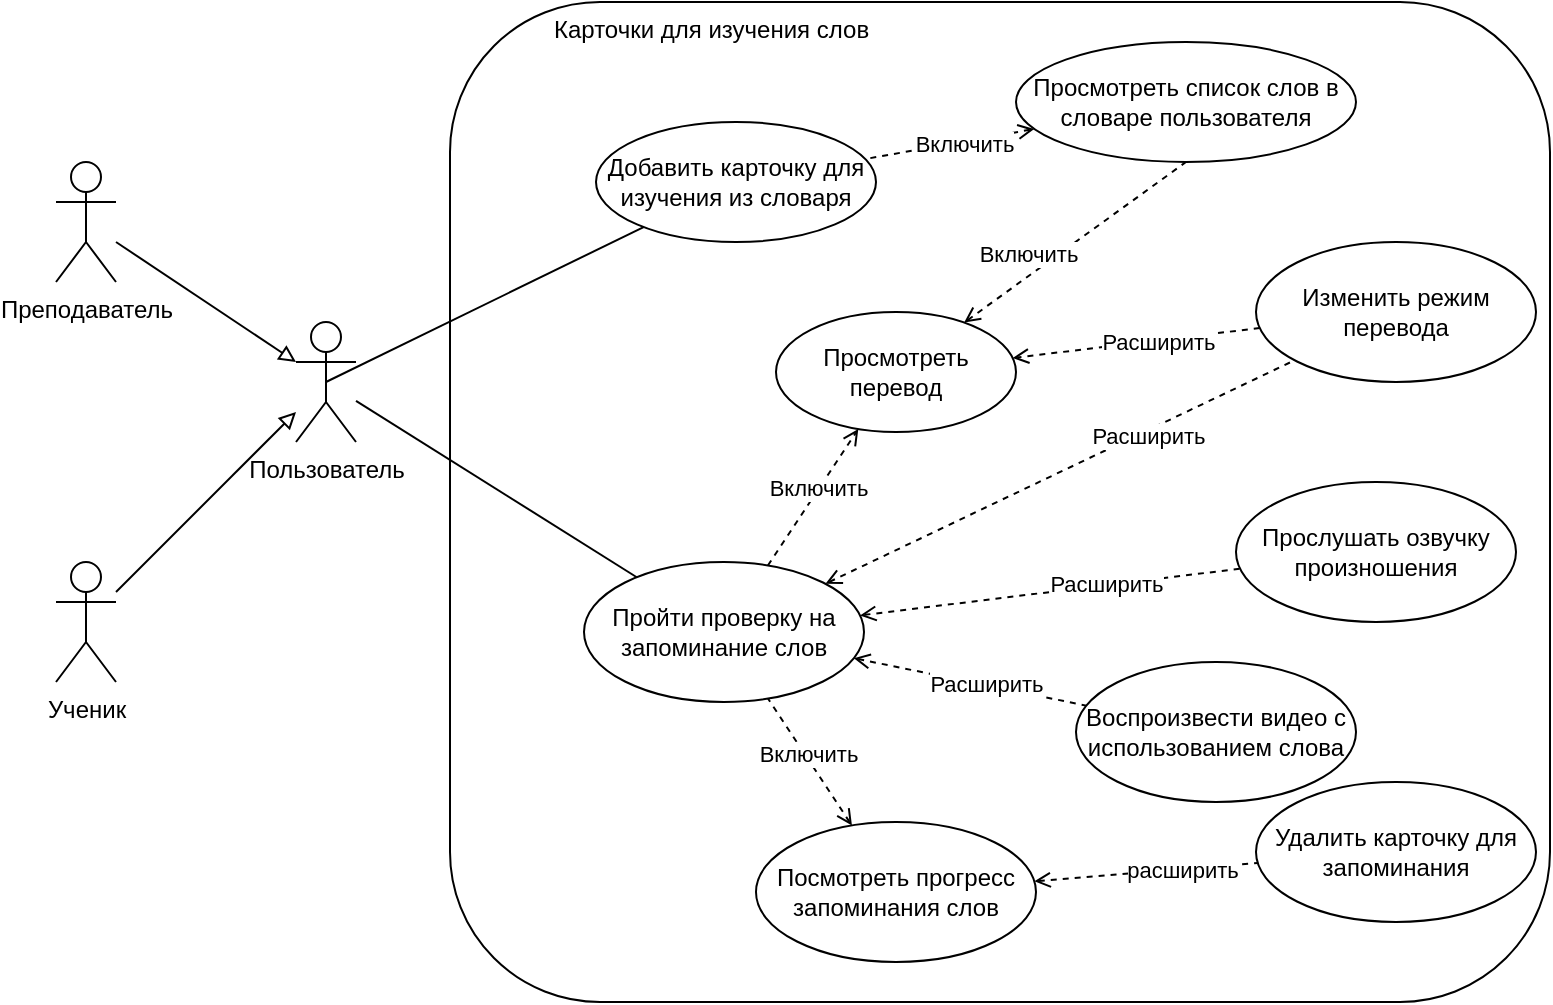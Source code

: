 <mxfile version="20.3.0" type="google"><diagram id="5x5t9FQ26QXwCTEmWixr" name="Карточки"><mxGraphModel grid="1" page="1" gridSize="10" guides="1" tooltips="1" connect="1" arrows="1" fold="1" pageScale="1" pageWidth="827" pageHeight="1169" math="0" shadow="0"><root><mxCell id="0"/><mxCell id="1" parent="0"/><mxCell id="w2-jbVS73yx6cnZRURXD-12" value="Карточки для изучения слов" style="rounded=1;whiteSpace=wrap;html=1;fillColor=none;verticalAlign=top;align=left;spacingLeft=50;" vertex="1" parent="1"><mxGeometry x="277" width="550" height="500" as="geometry"/></mxCell><mxCell id="w2-jbVS73yx6cnZRURXD-1" value="Пользователь" style="shape=umlActor;verticalLabelPosition=bottom;verticalAlign=top;html=1;outlineConnect=0;" vertex="1" parent="1"><mxGeometry x="200" y="160" width="30" height="60" as="geometry"/></mxCell><mxCell id="w2-jbVS73yx6cnZRURXD-2" value="Добавить карточку для изучения из словаря" style="ellipse;whiteSpace=wrap;html=1;verticalAlign=middle;labelPosition=center;verticalLabelPosition=middle;align=center;" vertex="1" parent="1"><mxGeometry x="350" y="60" width="140" height="60" as="geometry"/></mxCell><mxCell id="w2-jbVS73yx6cnZRURXD-6" value="Преподаватель" style="shape=umlActor;verticalLabelPosition=bottom;verticalAlign=top;html=1;outlineConnect=0;" vertex="1" parent="1"><mxGeometry x="80" y="80" width="30" height="60" as="geometry"/></mxCell><mxCell id="w2-jbVS73yx6cnZRURXD-7" value="Ученик" style="shape=umlActor;verticalLabelPosition=bottom;verticalAlign=top;html=1;outlineConnect=0;" vertex="1" parent="1"><mxGeometry x="80" y="280" width="30" height="60" as="geometry"/></mxCell><mxCell id="w2-jbVS73yx6cnZRURXD-8" value="" style="endArrow=none;html=1;rounded=0;endSize=1;endFill=0;startArrow=block;startFill=0;" edge="1" parent="1" source="w2-jbVS73yx6cnZRURXD-1" target="w2-jbVS73yx6cnZRURXD-6"><mxGeometry width="50" height="50" relative="1" as="geometry"><mxPoint x="150" y="180" as="sourcePoint"/><mxPoint x="200" y="130" as="targetPoint"/></mxGeometry></mxCell><mxCell id="w2-jbVS73yx6cnZRURXD-9" value="" style="endArrow=block;html=1;rounded=0;endSize=6;startArrow=none;startFill=0;endFill=0;" edge="1" parent="1" source="w2-jbVS73yx6cnZRURXD-7" target="w2-jbVS73yx6cnZRURXD-1"><mxGeometry width="50" height="50" relative="1" as="geometry"><mxPoint x="130" y="310" as="sourcePoint"/><mxPoint x="180" y="260" as="targetPoint"/></mxGeometry></mxCell><mxCell id="w2-jbVS73yx6cnZRURXD-10" value="Пройти проверку на запоминание слов" style="ellipse;whiteSpace=wrap;html=1;" vertex="1" parent="1"><mxGeometry x="344" y="280" width="140" height="70" as="geometry"/></mxCell><mxCell id="w2-jbVS73yx6cnZRURXD-11" value="" style="endArrow=none;html=1;rounded=0;endSize=6;exitX=0.5;exitY=0.5;exitDx=0;exitDy=0;exitPerimeter=0;" edge="1" parent="1" source="w2-jbVS73yx6cnZRURXD-1" target="w2-jbVS73yx6cnZRURXD-2"><mxGeometry width="50" height="50" relative="1" as="geometry"><mxPoint x="320" y="170" as="sourcePoint"/><mxPoint x="220" y="40" as="targetPoint"/></mxGeometry></mxCell><mxCell id="w2-jbVS73yx6cnZRURXD-15" value="Просмотреть список слов в словаре пользователя" style="ellipse;whiteSpace=wrap;html=1;verticalAlign=middle;labelPosition=center;verticalLabelPosition=middle;align=center;" vertex="1" parent="1"><mxGeometry x="560" y="20" width="170" height="60" as="geometry"/></mxCell><mxCell id="w2-jbVS73yx6cnZRURXD-18" value="" style="endArrow=none;html=1;rounded=0;endSize=6;" edge="1" parent="1" source="w2-jbVS73yx6cnZRURXD-10" target="w2-jbVS73yx6cnZRURXD-1"><mxGeometry width="50" height="50" relative="1" as="geometry"><mxPoint x="330" y="300" as="sourcePoint"/><mxPoint x="380" y="250" as="targetPoint"/></mxGeometry></mxCell><mxCell id="w2-jbVS73yx6cnZRURXD-19" value="Просмотреть перевод" style="ellipse;whiteSpace=wrap;html=1;verticalAlign=middle;labelPosition=center;verticalLabelPosition=middle;align=center;" vertex="1" parent="1"><mxGeometry x="440" y="155" width="120" height="60" as="geometry"/></mxCell><mxCell id="w2-jbVS73yx6cnZRURXD-22" value="" style="endArrow=open;html=1;rounded=0;strokeColor=default;endSize=6;dashed=1;startArrow=none;startFill=0;endFill=0;" edge="1" parent="1" source="w2-jbVS73yx6cnZRURXD-10" target="w2-jbVS73yx6cnZRURXD-19"><mxGeometry width="50" height="50" relative="1" as="geometry"><mxPoint x="530" y="300" as="sourcePoint"/><mxPoint x="580" y="250" as="targetPoint"/></mxGeometry></mxCell><mxCell id="w2-jbVS73yx6cnZRURXD-23" value="Включить" style="edgeLabel;html=1;align=center;verticalAlign=middle;resizable=0;points=[];" connectable="0" vertex="1" parent="w2-jbVS73yx6cnZRURXD-22"><mxGeometry x="0.119" y="1" relative="1" as="geometry"><mxPoint as="offset"/></mxGeometry></mxCell><mxCell id="w2-jbVS73yx6cnZRURXD-24" value="" style="endArrow=none;html=1;rounded=0;dashed=1;strokeColor=default;endSize=6;entryX=0.5;entryY=1;entryDx=0;entryDy=0;startArrow=open;startFill=0;" edge="1" parent="1" source="w2-jbVS73yx6cnZRURXD-19" target="w2-jbVS73yx6cnZRURXD-15"><mxGeometry width="50" height="50" relative="1" as="geometry"><mxPoint x="530" y="200" as="sourcePoint"/><mxPoint x="580" y="150" as="targetPoint"/></mxGeometry></mxCell><mxCell id="w2-jbVS73yx6cnZRURXD-25" value="Включить" style="edgeLabel;html=1;align=center;verticalAlign=middle;resizable=0;points=[];" connectable="0" vertex="1" parent="w2-jbVS73yx6cnZRURXD-24"><mxGeometry x="-0.383" y="-1" relative="1" as="geometry"><mxPoint x="-3" y="-11" as="offset"/></mxGeometry></mxCell><mxCell id="w2-jbVS73yx6cnZRURXD-26" value="Изменить режим перевода" style="ellipse;whiteSpace=wrap;html=1;" vertex="1" parent="1"><mxGeometry x="680" y="120" width="140" height="70" as="geometry"/></mxCell><mxCell id="w2-jbVS73yx6cnZRURXD-27" value="" style="endArrow=none;html=1;rounded=0;dashed=1;strokeColor=default;endSize=6;startArrow=open;startFill=0;" edge="1" parent="1" source="w2-jbVS73yx6cnZRURXD-10" target="w2-jbVS73yx6cnZRURXD-26"><mxGeometry width="50" height="50" relative="1" as="geometry"><mxPoint x="430" y="300" as="sourcePoint"/><mxPoint x="480" y="250" as="targetPoint"/></mxGeometry></mxCell><mxCell id="w2-jbVS73yx6cnZRURXD-28" value="Расширить" style="edgeLabel;html=1;align=center;verticalAlign=middle;resizable=0;points=[];" connectable="0" vertex="1" parent="w2-jbVS73yx6cnZRURXD-27"><mxGeometry x="0.366" y="-2" relative="1" as="geometry"><mxPoint as="offset"/></mxGeometry></mxCell><mxCell id="w2-jbVS73yx6cnZRURXD-29" value="Посмотреть прогресс запоминания слов" style="ellipse;whiteSpace=wrap;html=1;" vertex="1" parent="1"><mxGeometry x="430" y="410" width="140" height="70" as="geometry"/></mxCell><mxCell id="w2-jbVS73yx6cnZRURXD-30" value="" style="endArrow=none;html=1;rounded=0;dashed=1;strokeColor=default;endSize=6;startArrow=open;startFill=0;" edge="1" parent="1" source="w2-jbVS73yx6cnZRURXD-29" target="w2-jbVS73yx6cnZRURXD-10"><mxGeometry width="50" height="50" relative="1" as="geometry"><mxPoint x="430" y="460" as="sourcePoint"/><mxPoint x="480" y="410" as="targetPoint"/></mxGeometry></mxCell><mxCell id="w2-jbVS73yx6cnZRURXD-31" value="Включить" style="edgeLabel;html=1;align=center;verticalAlign=middle;resizable=0;points=[];" connectable="0" vertex="1" parent="w2-jbVS73yx6cnZRURXD-30"><mxGeometry x="-0.11" y="1" relative="1" as="geometry"><mxPoint x="-3" y="-8" as="offset"/></mxGeometry></mxCell><mxCell id="w2-jbVS73yx6cnZRURXD-32" value="Удалить карточку для запоминания" style="ellipse;whiteSpace=wrap;html=1;" vertex="1" parent="1"><mxGeometry x="680" y="390" width="140" height="70" as="geometry"/></mxCell><mxCell id="w2-jbVS73yx6cnZRURXD-33" value="" style="endArrow=none;html=1;rounded=0;dashed=1;strokeColor=default;endSize=6;startArrow=open;startFill=0;" edge="1" parent="1" source="w2-jbVS73yx6cnZRURXD-29" target="w2-jbVS73yx6cnZRURXD-32"><mxGeometry width="50" height="50" relative="1" as="geometry"><mxPoint x="590" y="400" as="sourcePoint"/><mxPoint x="640" y="350" as="targetPoint"/></mxGeometry></mxCell><mxCell id="w2-jbVS73yx6cnZRURXD-34" value="расширить" style="edgeLabel;html=1;align=center;verticalAlign=middle;resizable=0;points=[];" connectable="0" vertex="1" parent="w2-jbVS73yx6cnZRURXD-33"><mxGeometry x="0.311" relative="1" as="geometry"><mxPoint as="offset"/></mxGeometry></mxCell><mxCell id="w2-jbVS73yx6cnZRURXD-35" value="" style="endArrow=none;html=1;rounded=0;dashed=1;strokeColor=default;endSize=6;endFill=0;startArrow=open;startFill=0;" edge="1" parent="1" source="w2-jbVS73yx6cnZRURXD-15" target="w2-jbVS73yx6cnZRURXD-2"><mxGeometry width="50" height="50" relative="1" as="geometry"><mxPoint x="550" y="130" as="sourcePoint"/><mxPoint x="600" y="80" as="targetPoint"/></mxGeometry></mxCell><mxCell id="w2-jbVS73yx6cnZRURXD-36" value="Включить" style="edgeLabel;html=1;align=center;verticalAlign=middle;resizable=0;points=[];" connectable="0" vertex="1" parent="w2-jbVS73yx6cnZRURXD-35"><mxGeometry x="0.292" relative="1" as="geometry"><mxPoint x="19" y="-2" as="offset"/></mxGeometry></mxCell><mxCell id="2phPqyyRqsu-s7bC_2es-3" value="" style="endArrow=open;dashed=1;html=1;strokeWidth=1;rounded=0;startArrow=none;startFill=0;endFill=0;" edge="1" parent="1" source="w2-jbVS73yx6cnZRURXD-26" target="w2-jbVS73yx6cnZRURXD-19"><mxGeometry width="50" height="50" relative="1" as="geometry"><mxPoint x="640" y="290" as="sourcePoint"/><mxPoint x="690" y="240" as="targetPoint"/></mxGeometry></mxCell><mxCell id="2phPqyyRqsu-s7bC_2es-4" value="Расширить" style="edgeLabel;html=1;align=center;verticalAlign=middle;resizable=0;points=[];" connectable="0" vertex="1" parent="2phPqyyRqsu-s7bC_2es-3"><mxGeometry x="-0.396" y="-2" relative="1" as="geometry"><mxPoint x="-14" y="4" as="offset"/></mxGeometry></mxCell><mxCell id="2phPqyyRqsu-s7bC_2es-6" value="Воспроизвести видео с использованием слова" style="ellipse;whiteSpace=wrap;html=1;" vertex="1" parent="1"><mxGeometry x="590" y="330" width="140" height="70" as="geometry"/></mxCell><mxCell id="2phPqyyRqsu-s7bC_2es-7" value="Прослушать озвучку произношения" style="ellipse;whiteSpace=wrap;html=1;" vertex="1" parent="1"><mxGeometry x="670" y="240" width="140" height="70" as="geometry"/></mxCell><mxCell id="2phPqyyRqsu-s7bC_2es-8" value="" style="endArrow=none;dashed=1;html=1;rounded=0;strokeWidth=1;startArrow=open;startFill=0;" edge="1" parent="1" source="w2-jbVS73yx6cnZRURXD-10" target="2phPqyyRqsu-s7bC_2es-7"><mxGeometry width="50" height="50" relative="1" as="geometry"><mxPoint x="630" y="200" as="sourcePoint"/><mxPoint x="680" y="150" as="targetPoint"/></mxGeometry></mxCell><mxCell id="2phPqyyRqsu-s7bC_2es-10" value="Расширить" style="edgeLabel;html=1;align=center;verticalAlign=middle;resizable=0;points=[];" connectable="0" vertex="1" parent="2phPqyyRqsu-s7bC_2es-8"><mxGeometry x="0.292" y="1" relative="1" as="geometry"><mxPoint as="offset"/></mxGeometry></mxCell><mxCell id="2phPqyyRqsu-s7bC_2es-9" value="" style="endArrow=none;dashed=1;html=1;strokeWidth=1;rounded=0;endFill=0;startArrow=open;startFill=0;" edge="1" parent="1" source="w2-jbVS73yx6cnZRURXD-10" target="2phPqyyRqsu-s7bC_2es-6"><mxGeometry width="50" height="50" relative="1" as="geometry"><mxPoint x="620" y="240" as="sourcePoint"/><mxPoint x="670" y="190" as="targetPoint"/></mxGeometry></mxCell><mxCell id="2phPqyyRqsu-s7bC_2es-11" value="Расширить" style="edgeLabel;html=1;align=center;verticalAlign=middle;resizable=0;points=[];" connectable="0" vertex="1" parent="2phPqyyRqsu-s7bC_2es-9"><mxGeometry x="0.228" y="2" relative="1" as="geometry"><mxPoint x="-6" as="offset"/></mxGeometry></mxCell></root></mxGraphModel></diagram></mxfile>